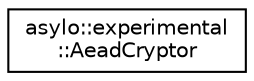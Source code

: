 digraph "Graphical Class Hierarchy"
{
  edge [fontname="Helvetica",fontsize="10",labelfontname="Helvetica",labelfontsize="10"];
  node [fontname="Helvetica",fontsize="10",shape=record];
  rankdir="LR";
  Node0 [label="asylo::experimental\l::AeadCryptor",height=0.2,width=0.4,color="black", fillcolor="white", style="filled",URL="$classasylo_1_1experimental_1_1AeadCryptor.html",tooltip="An AEAD cryptor that provides Seal() and Open() functionality. "];
}
